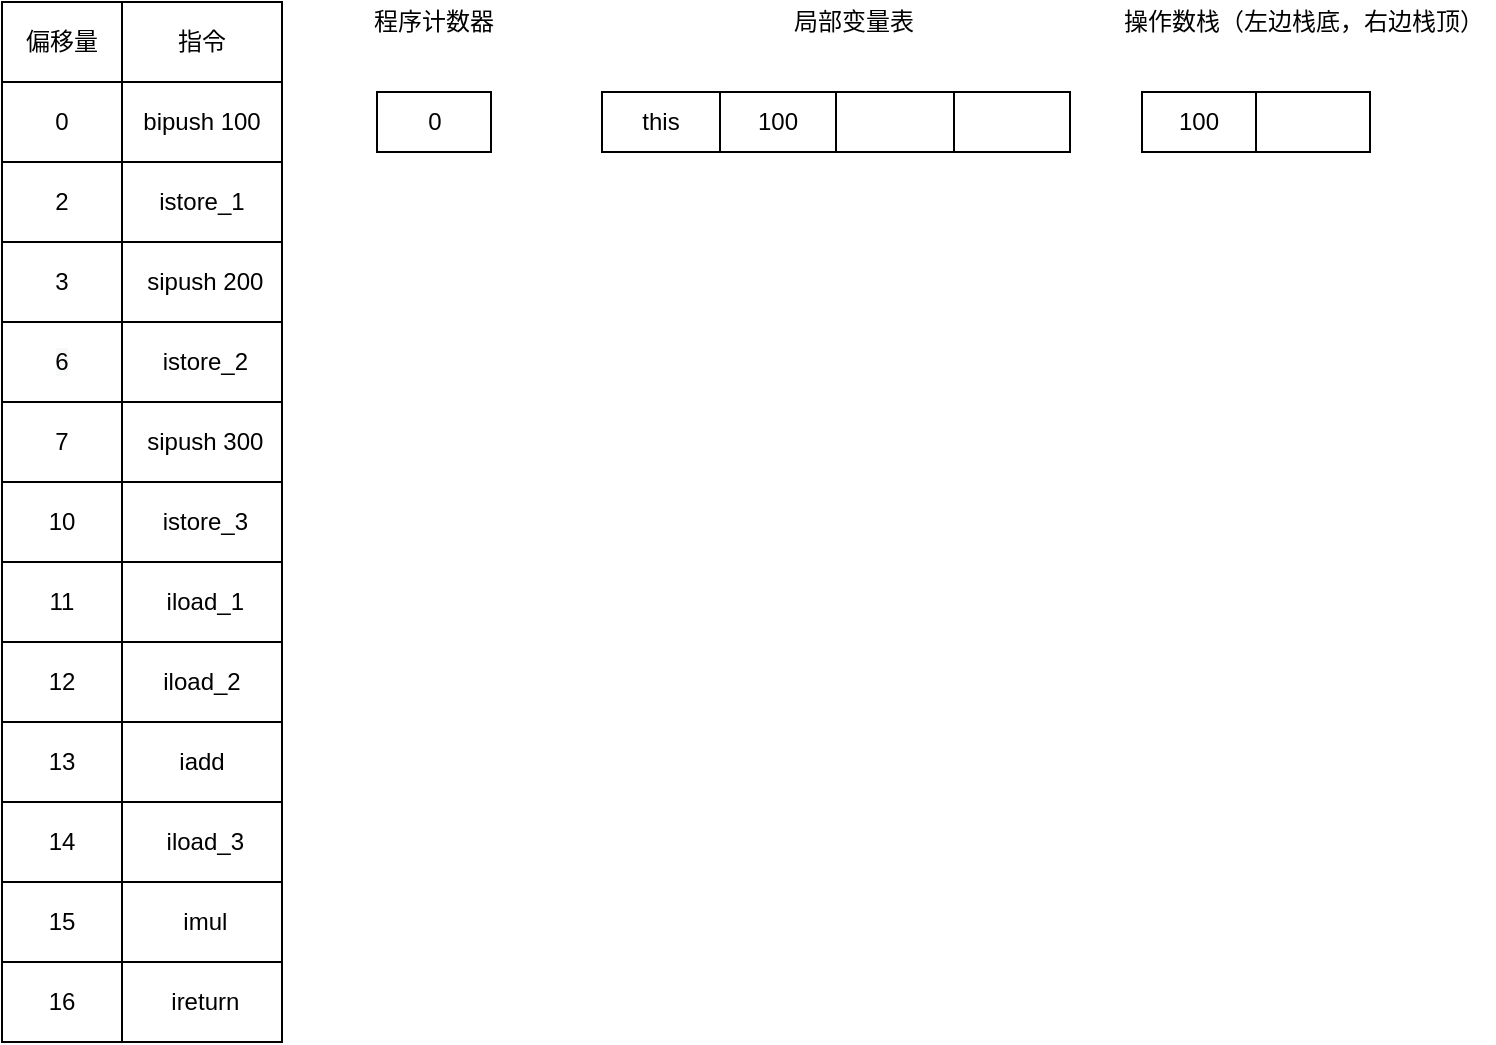 <mxfile version="14.9.2" type="github">
  <diagram id="sqrWlP-hndjEy4cqaaY2" name="Page-1">
    <mxGraphModel dx="946" dy="536" grid="1" gridSize="10" guides="1" tooltips="1" connect="1" arrows="1" fold="1" page="1" pageScale="1" pageWidth="827" pageHeight="1169" math="0" shadow="0">
      <root>
        <mxCell id="0" />
        <mxCell id="1" parent="0" />
        <mxCell id="s4EFjNfNSJcxo-a09yfP-1" value="" style="shape=table;html=1;whiteSpace=wrap;startSize=0;container=1;collapsible=0;childLayout=tableLayout;" vertex="1" parent="1">
          <mxGeometry x="150" y="260" width="140" height="520" as="geometry" />
        </mxCell>
        <mxCell id="s4EFjNfNSJcxo-a09yfP-2" value="" style="shape=partialRectangle;html=1;whiteSpace=wrap;collapsible=0;dropTarget=0;pointerEvents=0;fillColor=none;top=0;left=0;bottom=0;right=0;points=[[0,0.5],[1,0.5]];portConstraint=eastwest;" vertex="1" parent="s4EFjNfNSJcxo-a09yfP-1">
          <mxGeometry width="140" height="40" as="geometry" />
        </mxCell>
        <mxCell id="s4EFjNfNSJcxo-a09yfP-3" value="偏移量" style="shape=partialRectangle;html=1;whiteSpace=wrap;connectable=0;fillColor=none;top=0;left=0;bottom=0;right=0;overflow=hidden;" vertex="1" parent="s4EFjNfNSJcxo-a09yfP-2">
          <mxGeometry width="60" height="40" as="geometry" />
        </mxCell>
        <mxCell id="s4EFjNfNSJcxo-a09yfP-4" value="指令" style="shape=partialRectangle;html=1;whiteSpace=wrap;connectable=0;fillColor=none;top=0;left=0;bottom=0;right=0;overflow=hidden;" vertex="1" parent="s4EFjNfNSJcxo-a09yfP-2">
          <mxGeometry x="60" width="80" height="40" as="geometry" />
        </mxCell>
        <mxCell id="s4EFjNfNSJcxo-a09yfP-6" value="" style="shape=partialRectangle;html=1;whiteSpace=wrap;collapsible=0;dropTarget=0;pointerEvents=0;fillColor=none;top=0;left=0;bottom=0;right=0;points=[[0,0.5],[1,0.5]];portConstraint=eastwest;" vertex="1" parent="s4EFjNfNSJcxo-a09yfP-1">
          <mxGeometry y="40" width="140" height="40" as="geometry" />
        </mxCell>
        <mxCell id="s4EFjNfNSJcxo-a09yfP-7" value="0" style="shape=partialRectangle;html=1;whiteSpace=wrap;connectable=0;fillColor=none;top=0;left=0;bottom=0;right=0;overflow=hidden;" vertex="1" parent="s4EFjNfNSJcxo-a09yfP-6">
          <mxGeometry width="60" height="40" as="geometry" />
        </mxCell>
        <mxCell id="s4EFjNfNSJcxo-a09yfP-8" value="bipush 100" style="shape=partialRectangle;html=1;whiteSpace=wrap;connectable=0;fillColor=none;top=0;left=0;bottom=0;right=0;overflow=hidden;" vertex="1" parent="s4EFjNfNSJcxo-a09yfP-6">
          <mxGeometry x="60" width="80" height="40" as="geometry" />
        </mxCell>
        <mxCell id="s4EFjNfNSJcxo-a09yfP-10" value="" style="shape=partialRectangle;html=1;whiteSpace=wrap;collapsible=0;dropTarget=0;pointerEvents=0;fillColor=none;top=0;left=0;bottom=0;right=0;points=[[0,0.5],[1,0.5]];portConstraint=eastwest;" vertex="1" parent="s4EFjNfNSJcxo-a09yfP-1">
          <mxGeometry y="80" width="140" height="40" as="geometry" />
        </mxCell>
        <mxCell id="s4EFjNfNSJcxo-a09yfP-11" value="2" style="shape=partialRectangle;html=1;whiteSpace=wrap;connectable=0;fillColor=none;top=0;left=0;bottom=0;right=0;overflow=hidden;" vertex="1" parent="s4EFjNfNSJcxo-a09yfP-10">
          <mxGeometry width="60" height="40" as="geometry" />
        </mxCell>
        <mxCell id="s4EFjNfNSJcxo-a09yfP-12" value="&lt;div&gt;istore_1&lt;br&gt;&lt;/div&gt;" style="shape=partialRectangle;html=1;whiteSpace=wrap;connectable=0;fillColor=none;top=0;left=0;bottom=0;right=0;overflow=hidden;" vertex="1" parent="s4EFjNfNSJcxo-a09yfP-10">
          <mxGeometry x="60" width="80" height="40" as="geometry" />
        </mxCell>
        <mxCell id="s4EFjNfNSJcxo-a09yfP-14" style="shape=partialRectangle;html=1;whiteSpace=wrap;collapsible=0;dropTarget=0;pointerEvents=0;fillColor=none;top=0;left=0;bottom=0;right=0;points=[[0,0.5],[1,0.5]];portConstraint=eastwest;" vertex="1" parent="s4EFjNfNSJcxo-a09yfP-1">
          <mxGeometry y="120" width="140" height="40" as="geometry" />
        </mxCell>
        <mxCell id="s4EFjNfNSJcxo-a09yfP-15" value="&lt;span&gt;3&lt;/span&gt;" style="shape=partialRectangle;html=1;whiteSpace=wrap;connectable=0;fillColor=none;top=0;left=0;bottom=0;right=0;overflow=hidden;" vertex="1" parent="s4EFjNfNSJcxo-a09yfP-14">
          <mxGeometry width="60" height="40" as="geometry" />
        </mxCell>
        <mxCell id="s4EFjNfNSJcxo-a09yfP-16" value="&amp;nbsp;sipush 200" style="shape=partialRectangle;html=1;whiteSpace=wrap;connectable=0;fillColor=none;top=0;left=0;bottom=0;right=0;overflow=hidden;" vertex="1" parent="s4EFjNfNSJcxo-a09yfP-14">
          <mxGeometry x="60" width="80" height="40" as="geometry" />
        </mxCell>
        <mxCell id="s4EFjNfNSJcxo-a09yfP-18" style="shape=partialRectangle;html=1;whiteSpace=wrap;collapsible=0;dropTarget=0;pointerEvents=0;fillColor=none;top=0;left=0;bottom=0;right=0;points=[[0,0.5],[1,0.5]];portConstraint=eastwest;" vertex="1" parent="s4EFjNfNSJcxo-a09yfP-1">
          <mxGeometry y="160" width="140" height="40" as="geometry" />
        </mxCell>
        <mxCell id="s4EFjNfNSJcxo-a09yfP-19" value="&lt;meta charset=&quot;utf-8&quot;&gt;&lt;span style=&quot;color: rgb(0, 0, 0); font-family: helvetica; font-size: 12px; font-style: normal; font-weight: 400; letter-spacing: normal; text-align: center; text-indent: 0px; text-transform: none; word-spacing: 0px; background-color: rgb(248, 249, 250); display: inline; float: none;&quot;&gt;6&lt;/span&gt;" style="shape=partialRectangle;html=1;whiteSpace=wrap;connectable=0;fillColor=none;top=0;left=0;bottom=0;right=0;overflow=hidden;" vertex="1" parent="s4EFjNfNSJcxo-a09yfP-18">
          <mxGeometry width="60" height="40" as="geometry" />
        </mxCell>
        <mxCell id="s4EFjNfNSJcxo-a09yfP-20" value="&amp;nbsp;istore_2" style="shape=partialRectangle;html=1;whiteSpace=wrap;connectable=0;fillColor=none;top=0;left=0;bottom=0;right=0;overflow=hidden;" vertex="1" parent="s4EFjNfNSJcxo-a09yfP-18">
          <mxGeometry x="60" width="80" height="40" as="geometry" />
        </mxCell>
        <mxCell id="s4EFjNfNSJcxo-a09yfP-22" style="shape=partialRectangle;html=1;whiteSpace=wrap;collapsible=0;dropTarget=0;pointerEvents=0;fillColor=none;top=0;left=0;bottom=0;right=0;points=[[0,0.5],[1,0.5]];portConstraint=eastwest;" vertex="1" parent="s4EFjNfNSJcxo-a09yfP-1">
          <mxGeometry y="200" width="140" height="40" as="geometry" />
        </mxCell>
        <mxCell id="s4EFjNfNSJcxo-a09yfP-23" value="&lt;span&gt;7&lt;/span&gt;" style="shape=partialRectangle;html=1;whiteSpace=wrap;connectable=0;fillColor=none;top=0;left=0;bottom=0;right=0;overflow=hidden;" vertex="1" parent="s4EFjNfNSJcxo-a09yfP-22">
          <mxGeometry width="60" height="40" as="geometry" />
        </mxCell>
        <mxCell id="s4EFjNfNSJcxo-a09yfP-24" value="&amp;nbsp;sipush 300" style="shape=partialRectangle;html=1;whiteSpace=wrap;connectable=0;fillColor=none;top=0;left=0;bottom=0;right=0;overflow=hidden;" vertex="1" parent="s4EFjNfNSJcxo-a09yfP-22">
          <mxGeometry x="60" width="80" height="40" as="geometry" />
        </mxCell>
        <mxCell id="s4EFjNfNSJcxo-a09yfP-26" style="shape=partialRectangle;html=1;whiteSpace=wrap;collapsible=0;dropTarget=0;pointerEvents=0;fillColor=none;top=0;left=0;bottom=0;right=0;points=[[0,0.5],[1,0.5]];portConstraint=eastwest;" vertex="1" parent="s4EFjNfNSJcxo-a09yfP-1">
          <mxGeometry y="240" width="140" height="40" as="geometry" />
        </mxCell>
        <mxCell id="s4EFjNfNSJcxo-a09yfP-27" value="&lt;span&gt;10&lt;/span&gt;" style="shape=partialRectangle;html=1;whiteSpace=wrap;connectable=0;fillColor=none;top=0;left=0;bottom=0;right=0;overflow=hidden;" vertex="1" parent="s4EFjNfNSJcxo-a09yfP-26">
          <mxGeometry width="60" height="40" as="geometry" />
        </mxCell>
        <mxCell id="s4EFjNfNSJcxo-a09yfP-28" value="&amp;nbsp;istore_3" style="shape=partialRectangle;html=1;whiteSpace=wrap;connectable=0;fillColor=none;top=0;left=0;bottom=0;right=0;overflow=hidden;" vertex="1" parent="s4EFjNfNSJcxo-a09yfP-26">
          <mxGeometry x="60" width="80" height="40" as="geometry" />
        </mxCell>
        <mxCell id="s4EFjNfNSJcxo-a09yfP-30" style="shape=partialRectangle;html=1;whiteSpace=wrap;collapsible=0;dropTarget=0;pointerEvents=0;fillColor=none;top=0;left=0;bottom=0;right=0;points=[[0,0.5],[1,0.5]];portConstraint=eastwest;" vertex="1" parent="s4EFjNfNSJcxo-a09yfP-1">
          <mxGeometry y="280" width="140" height="40" as="geometry" />
        </mxCell>
        <mxCell id="s4EFjNfNSJcxo-a09yfP-31" value="11" style="shape=partialRectangle;html=1;whiteSpace=wrap;connectable=0;fillColor=none;top=0;left=0;bottom=0;right=0;overflow=hidden;" vertex="1" parent="s4EFjNfNSJcxo-a09yfP-30">
          <mxGeometry width="60" height="40" as="geometry" />
        </mxCell>
        <mxCell id="s4EFjNfNSJcxo-a09yfP-32" value="&amp;nbsp;iload_1" style="shape=partialRectangle;html=1;whiteSpace=wrap;connectable=0;fillColor=none;top=0;left=0;bottom=0;right=0;overflow=hidden;" vertex="1" parent="s4EFjNfNSJcxo-a09yfP-30">
          <mxGeometry x="60" width="80" height="40" as="geometry" />
        </mxCell>
        <mxCell id="s4EFjNfNSJcxo-a09yfP-34" style="shape=partialRectangle;html=1;whiteSpace=wrap;collapsible=0;dropTarget=0;pointerEvents=0;fillColor=none;top=0;left=0;bottom=0;right=0;points=[[0,0.5],[1,0.5]];portConstraint=eastwest;" vertex="1" parent="s4EFjNfNSJcxo-a09yfP-1">
          <mxGeometry y="320" width="140" height="40" as="geometry" />
        </mxCell>
        <mxCell id="s4EFjNfNSJcxo-a09yfP-35" value="12" style="shape=partialRectangle;html=1;whiteSpace=wrap;connectable=0;fillColor=none;top=0;left=0;bottom=0;right=0;overflow=hidden;" vertex="1" parent="s4EFjNfNSJcxo-a09yfP-34">
          <mxGeometry width="60" height="40" as="geometry" />
        </mxCell>
        <mxCell id="s4EFjNfNSJcxo-a09yfP-36" value="iload_2" style="shape=partialRectangle;html=1;whiteSpace=wrap;connectable=0;fillColor=none;top=0;left=0;bottom=0;right=0;overflow=hidden;" vertex="1" parent="s4EFjNfNSJcxo-a09yfP-34">
          <mxGeometry x="60" width="80" height="40" as="geometry" />
        </mxCell>
        <mxCell id="s4EFjNfNSJcxo-a09yfP-38" style="shape=partialRectangle;html=1;whiteSpace=wrap;collapsible=0;dropTarget=0;pointerEvents=0;fillColor=none;top=0;left=0;bottom=0;right=0;points=[[0,0.5],[1,0.5]];portConstraint=eastwest;" vertex="1" parent="s4EFjNfNSJcxo-a09yfP-1">
          <mxGeometry y="360" width="140" height="40" as="geometry" />
        </mxCell>
        <mxCell id="s4EFjNfNSJcxo-a09yfP-39" value="13" style="shape=partialRectangle;html=1;whiteSpace=wrap;connectable=0;fillColor=none;top=0;left=0;bottom=0;right=0;overflow=hidden;" vertex="1" parent="s4EFjNfNSJcxo-a09yfP-38">
          <mxGeometry width="60" height="40" as="geometry" />
        </mxCell>
        <mxCell id="s4EFjNfNSJcxo-a09yfP-40" value="iadd" style="shape=partialRectangle;html=1;whiteSpace=wrap;connectable=0;fillColor=none;top=0;left=0;bottom=0;right=0;overflow=hidden;" vertex="1" parent="s4EFjNfNSJcxo-a09yfP-38">
          <mxGeometry x="60" width="80" height="40" as="geometry" />
        </mxCell>
        <mxCell id="s4EFjNfNSJcxo-a09yfP-42" style="shape=partialRectangle;html=1;whiteSpace=wrap;collapsible=0;dropTarget=0;pointerEvents=0;fillColor=none;top=0;left=0;bottom=0;right=0;points=[[0,0.5],[1,0.5]];portConstraint=eastwest;" vertex="1" parent="s4EFjNfNSJcxo-a09yfP-1">
          <mxGeometry y="400" width="140" height="40" as="geometry" />
        </mxCell>
        <mxCell id="s4EFjNfNSJcxo-a09yfP-43" value="&lt;span&gt;14&lt;/span&gt;" style="shape=partialRectangle;html=1;whiteSpace=wrap;connectable=0;fillColor=none;top=0;left=0;bottom=0;right=0;overflow=hidden;" vertex="1" parent="s4EFjNfNSJcxo-a09yfP-42">
          <mxGeometry width="60" height="40" as="geometry" />
        </mxCell>
        <mxCell id="s4EFjNfNSJcxo-a09yfP-44" value="&amp;nbsp;iload_3" style="shape=partialRectangle;html=1;whiteSpace=wrap;connectable=0;fillColor=none;top=0;left=0;bottom=0;right=0;overflow=hidden;" vertex="1" parent="s4EFjNfNSJcxo-a09yfP-42">
          <mxGeometry x="60" width="80" height="40" as="geometry" />
        </mxCell>
        <mxCell id="s4EFjNfNSJcxo-a09yfP-46" style="shape=partialRectangle;html=1;whiteSpace=wrap;collapsible=0;dropTarget=0;pointerEvents=0;fillColor=none;top=0;left=0;bottom=0;right=0;points=[[0,0.5],[1,0.5]];portConstraint=eastwest;" vertex="1" parent="s4EFjNfNSJcxo-a09yfP-1">
          <mxGeometry y="440" width="140" height="40" as="geometry" />
        </mxCell>
        <mxCell id="s4EFjNfNSJcxo-a09yfP-47" value="&lt;span&gt;15&lt;/span&gt;" style="shape=partialRectangle;html=1;whiteSpace=wrap;connectable=0;fillColor=none;top=0;left=0;bottom=0;right=0;overflow=hidden;" vertex="1" parent="s4EFjNfNSJcxo-a09yfP-46">
          <mxGeometry width="60" height="40" as="geometry" />
        </mxCell>
        <mxCell id="s4EFjNfNSJcxo-a09yfP-48" value="&amp;nbsp;imul" style="shape=partialRectangle;html=1;whiteSpace=wrap;connectable=0;fillColor=none;top=0;left=0;bottom=0;right=0;overflow=hidden;" vertex="1" parent="s4EFjNfNSJcxo-a09yfP-46">
          <mxGeometry x="60" width="80" height="40" as="geometry" />
        </mxCell>
        <mxCell id="s4EFjNfNSJcxo-a09yfP-50" style="shape=partialRectangle;html=1;whiteSpace=wrap;collapsible=0;dropTarget=0;pointerEvents=0;fillColor=none;top=0;left=0;bottom=0;right=0;points=[[0,0.5],[1,0.5]];portConstraint=eastwest;" vertex="1" parent="s4EFjNfNSJcxo-a09yfP-1">
          <mxGeometry y="480" width="140" height="40" as="geometry" />
        </mxCell>
        <mxCell id="s4EFjNfNSJcxo-a09yfP-51" value="&lt;span&gt;16&lt;/span&gt;" style="shape=partialRectangle;html=1;whiteSpace=wrap;connectable=0;fillColor=none;top=0;left=0;bottom=0;right=0;overflow=hidden;" vertex="1" parent="s4EFjNfNSJcxo-a09yfP-50">
          <mxGeometry width="60" height="40" as="geometry" />
        </mxCell>
        <mxCell id="s4EFjNfNSJcxo-a09yfP-52" value="&amp;nbsp;ireturn" style="shape=partialRectangle;html=1;whiteSpace=wrap;connectable=0;fillColor=none;top=0;left=0;bottom=0;right=0;overflow=hidden;" vertex="1" parent="s4EFjNfNSJcxo-a09yfP-50">
          <mxGeometry x="60" width="80" height="40" as="geometry" />
        </mxCell>
        <mxCell id="s4EFjNfNSJcxo-a09yfP-54" value="程序计数器" style="text;html=1;strokeColor=none;fillColor=none;align=center;verticalAlign=middle;whiteSpace=wrap;rounded=0;" vertex="1" parent="1">
          <mxGeometry x="318" y="260" width="96" height="20" as="geometry" />
        </mxCell>
        <mxCell id="s4EFjNfNSJcxo-a09yfP-55" value="局部变量表" style="text;html=1;strokeColor=none;fillColor=none;align=center;verticalAlign=middle;whiteSpace=wrap;rounded=0;" vertex="1" parent="1">
          <mxGeometry x="528" y="260" width="96" height="20" as="geometry" />
        </mxCell>
        <mxCell id="s4EFjNfNSJcxo-a09yfP-56" value="" style="shape=table;html=1;whiteSpace=wrap;startSize=0;container=1;collapsible=0;childLayout=tableLayout;" vertex="1" parent="1">
          <mxGeometry x="450" y="305" width="234" height="30" as="geometry" />
        </mxCell>
        <mxCell id="s4EFjNfNSJcxo-a09yfP-57" value="" style="shape=partialRectangle;html=1;whiteSpace=wrap;collapsible=0;dropTarget=0;pointerEvents=0;fillColor=none;top=0;left=0;bottom=0;right=0;points=[[0,0.5],[1,0.5]];portConstraint=eastwest;" vertex="1" parent="s4EFjNfNSJcxo-a09yfP-56">
          <mxGeometry width="234" height="30" as="geometry" />
        </mxCell>
        <mxCell id="s4EFjNfNSJcxo-a09yfP-69" value="this" style="shape=partialRectangle;html=1;whiteSpace=wrap;connectable=0;fillColor=none;top=0;left=0;bottom=0;right=0;overflow=hidden;" vertex="1" parent="s4EFjNfNSJcxo-a09yfP-57">
          <mxGeometry width="59" height="30" as="geometry" />
        </mxCell>
        <mxCell id="s4EFjNfNSJcxo-a09yfP-58" value="100" style="shape=partialRectangle;html=1;whiteSpace=wrap;connectable=0;fillColor=none;top=0;left=0;bottom=0;right=0;overflow=hidden;" vertex="1" parent="s4EFjNfNSJcxo-a09yfP-57">
          <mxGeometry x="59" width="58" height="30" as="geometry" />
        </mxCell>
        <mxCell id="s4EFjNfNSJcxo-a09yfP-59" value="" style="shape=partialRectangle;html=1;whiteSpace=wrap;connectable=0;fillColor=none;top=0;left=0;bottom=0;right=0;overflow=hidden;" vertex="1" parent="s4EFjNfNSJcxo-a09yfP-57">
          <mxGeometry x="117" width="59" height="30" as="geometry" />
        </mxCell>
        <mxCell id="s4EFjNfNSJcxo-a09yfP-60" value="" style="shape=partialRectangle;html=1;whiteSpace=wrap;connectable=0;fillColor=none;top=0;left=0;bottom=0;right=0;overflow=hidden;" vertex="1" parent="s4EFjNfNSJcxo-a09yfP-57">
          <mxGeometry x="176" width="58" height="30" as="geometry" />
        </mxCell>
        <mxCell id="s4EFjNfNSJcxo-a09yfP-73" value="操作数栈（左边栈底，右边栈顶）" style="text;html=1;strokeColor=none;fillColor=none;align=center;verticalAlign=middle;whiteSpace=wrap;rounded=0;" vertex="1" parent="1">
          <mxGeometry x="706" y="260" width="190" height="20" as="geometry" />
        </mxCell>
        <mxCell id="s4EFjNfNSJcxo-a09yfP-74" value="" style="shape=table;html=1;whiteSpace=wrap;startSize=0;container=1;collapsible=0;childLayout=tableLayout;" vertex="1" parent="1">
          <mxGeometry x="720" y="305" width="114" height="30" as="geometry" />
        </mxCell>
        <mxCell id="s4EFjNfNSJcxo-a09yfP-75" value="" style="shape=partialRectangle;html=1;whiteSpace=wrap;collapsible=0;dropTarget=0;pointerEvents=0;fillColor=none;top=0;left=0;bottom=0;right=0;points=[[0,0.5],[1,0.5]];portConstraint=eastwest;" vertex="1" parent="s4EFjNfNSJcxo-a09yfP-74">
          <mxGeometry width="114" height="30" as="geometry" />
        </mxCell>
        <mxCell id="s4EFjNfNSJcxo-a09yfP-76" value="100" style="shape=partialRectangle;html=1;whiteSpace=wrap;connectable=0;fillColor=none;top=0;left=0;bottom=0;right=0;overflow=hidden;" vertex="1" parent="s4EFjNfNSJcxo-a09yfP-75">
          <mxGeometry width="57" height="30" as="geometry" />
        </mxCell>
        <mxCell id="s4EFjNfNSJcxo-a09yfP-77" value="" style="shape=partialRectangle;html=1;whiteSpace=wrap;connectable=0;fillColor=none;top=0;left=0;bottom=0;right=0;overflow=hidden;" vertex="1" parent="s4EFjNfNSJcxo-a09yfP-75">
          <mxGeometry x="57" width="57" height="30" as="geometry" />
        </mxCell>
        <mxCell id="s4EFjNfNSJcxo-a09yfP-105" value="" style="shape=table;html=1;whiteSpace=wrap;startSize=0;container=1;collapsible=0;childLayout=tableLayout;" vertex="1" parent="1">
          <mxGeometry x="337.5" y="305" width="57" height="30" as="geometry" />
        </mxCell>
        <mxCell id="s4EFjNfNSJcxo-a09yfP-106" value="" style="shape=partialRectangle;html=1;whiteSpace=wrap;collapsible=0;dropTarget=0;pointerEvents=0;fillColor=none;top=0;left=0;bottom=0;right=0;points=[[0,0.5],[1,0.5]];portConstraint=eastwest;" vertex="1" parent="s4EFjNfNSJcxo-a09yfP-105">
          <mxGeometry width="57" height="30" as="geometry" />
        </mxCell>
        <mxCell id="s4EFjNfNSJcxo-a09yfP-107" value="0" style="shape=partialRectangle;html=1;whiteSpace=wrap;connectable=0;fillColor=none;top=0;left=0;bottom=0;right=0;overflow=hidden;" vertex="1" parent="s4EFjNfNSJcxo-a09yfP-106">
          <mxGeometry width="57" height="30" as="geometry" />
        </mxCell>
      </root>
    </mxGraphModel>
  </diagram>
</mxfile>
